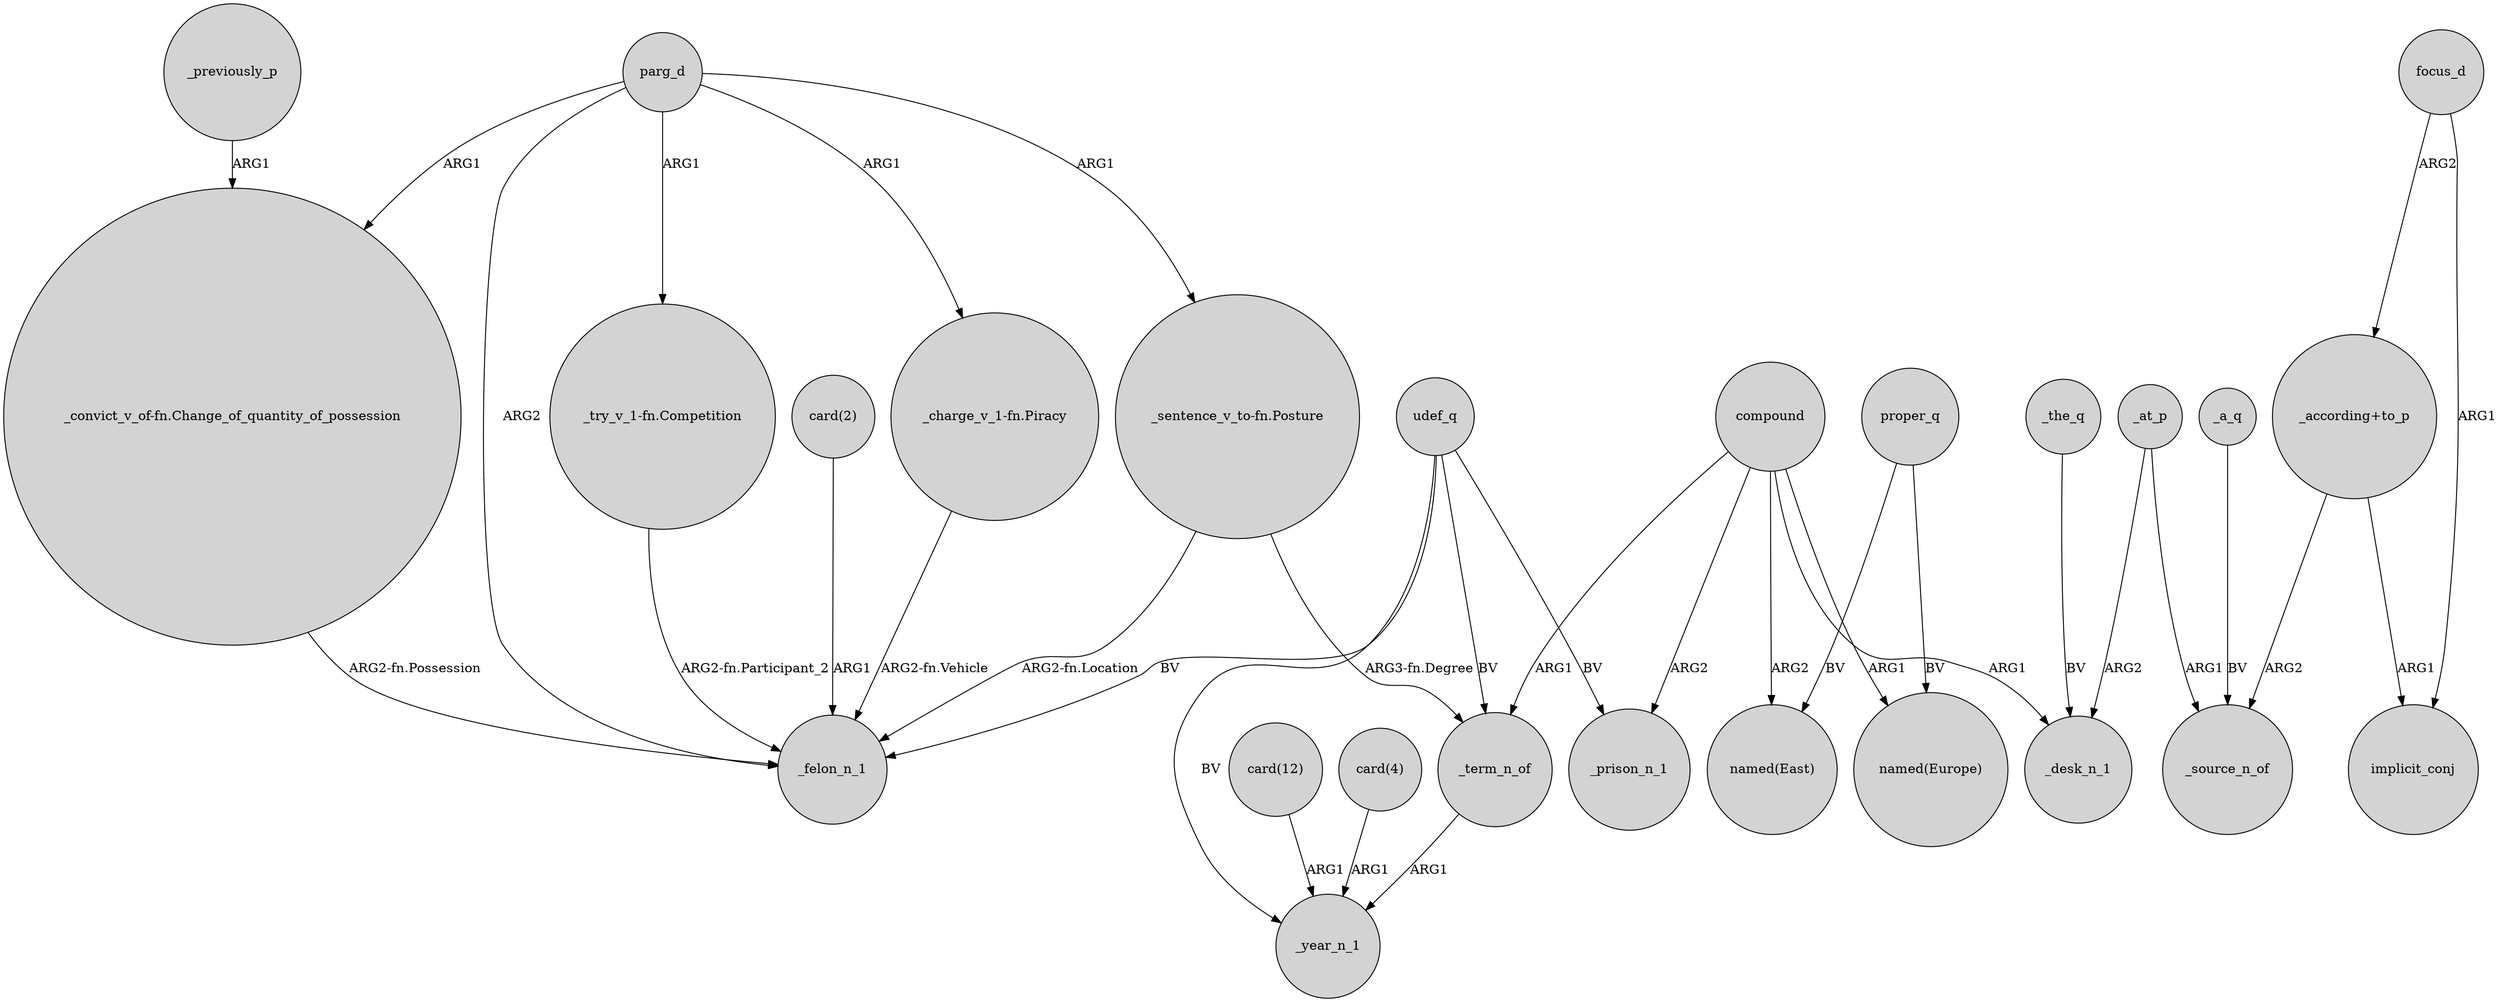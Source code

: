 digraph {
	node [shape=circle style=filled]
	"_sentence_v_to-fn.Posture" -> _term_n_of [label="ARG3-fn.Degree"]
	udef_q -> _term_n_of [label=BV]
	"card(12)" -> _year_n_1 [label=ARG1]
	"_charge_v_1-fn.Piracy" -> _felon_n_1 [label="ARG2-fn.Vehicle"]
	compound -> "named(East)" [label=ARG2]
	_a_q -> _source_n_of [label=BV]
	"_convict_v_of-fn.Change_of_quantity_of_possession" -> _felon_n_1 [label="ARG2-fn.Possession"]
	proper_q -> "named(Europe)" [label=BV]
	focus_d -> "_according+to_p" [label=ARG2]
	udef_q -> _felon_n_1 [label=BV]
	"_try_v_1-fn.Competition" -> _felon_n_1 [label="ARG2-fn.Participant_2"]
	"card(4)" -> _year_n_1 [label=ARG1]
	_at_p -> _source_n_of [label=ARG1]
	proper_q -> "named(East)" [label=BV]
	compound -> _term_n_of [label=ARG1]
	parg_d -> "_convict_v_of-fn.Change_of_quantity_of_possession" [label=ARG1]
	compound -> _desk_n_1 [label=ARG1]
	"_sentence_v_to-fn.Posture" -> _felon_n_1 [label="ARG2-fn.Location"]
	_at_p -> _desk_n_1 [label=ARG2]
	_previously_p -> "_convict_v_of-fn.Change_of_quantity_of_possession" [label=ARG1]
	focus_d -> implicit_conj [label=ARG1]
	parg_d -> "_charge_v_1-fn.Piracy" [label=ARG1]
	"_according+to_p" -> implicit_conj [label=ARG1]
	_term_n_of -> _year_n_1 [label=ARG1]
	parg_d -> _felon_n_1 [label=ARG2]
	"_according+to_p" -> _source_n_of [label=ARG2]
	udef_q -> _year_n_1 [label=BV]
	compound -> "named(Europe)" [label=ARG1]
	parg_d -> "_try_v_1-fn.Competition" [label=ARG1]
	_the_q -> _desk_n_1 [label=BV]
	"card(2)" -> _felon_n_1 [label=ARG1]
	compound -> _prison_n_1 [label=ARG2]
	udef_q -> _prison_n_1 [label=BV]
	parg_d -> "_sentence_v_to-fn.Posture" [label=ARG1]
}
